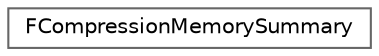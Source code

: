 digraph "Graphical Class Hierarchy"
{
 // INTERACTIVE_SVG=YES
 // LATEX_PDF_SIZE
  bgcolor="transparent";
  edge [fontname=Helvetica,fontsize=10,labelfontname=Helvetica,labelfontsize=10];
  node [fontname=Helvetica,fontsize=10,shape=box,height=0.2,width=0.4];
  rankdir="LR";
  Node0 [id="Node000000",label="FCompressionMemorySummary",height=0.2,width=0.4,color="grey40", fillcolor="white", style="filled",URL="$d2/d75/classFCompressionMemorySummary.html",tooltip=" "];
}
